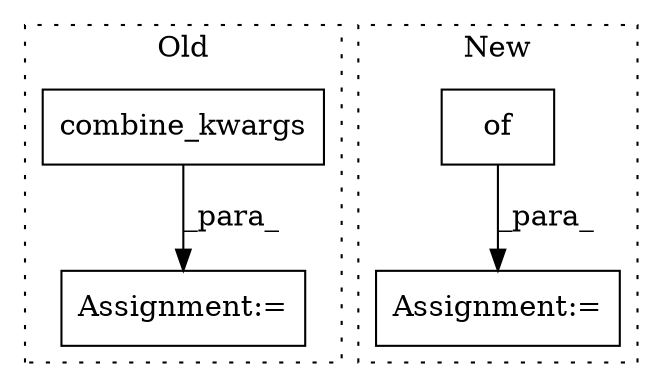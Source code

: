 digraph G {
subgraph cluster0 {
1 [label="combine_kwargs" a="32" s="2588,2630" l="15,1" shape="box"];
3 [label="Assignment:=" a="7" s="2583" l="1" shape="box"];
label = "Old";
style="dotted";
}
subgraph cluster1 {
2 [label="of" a="32" s="2588" l="4" shape="box"];
4 [label="Assignment:=" a="7" s="2583" l="1" shape="box"];
label = "New";
style="dotted";
}
1 -> 3 [label="_para_"];
2 -> 4 [label="_para_"];
}